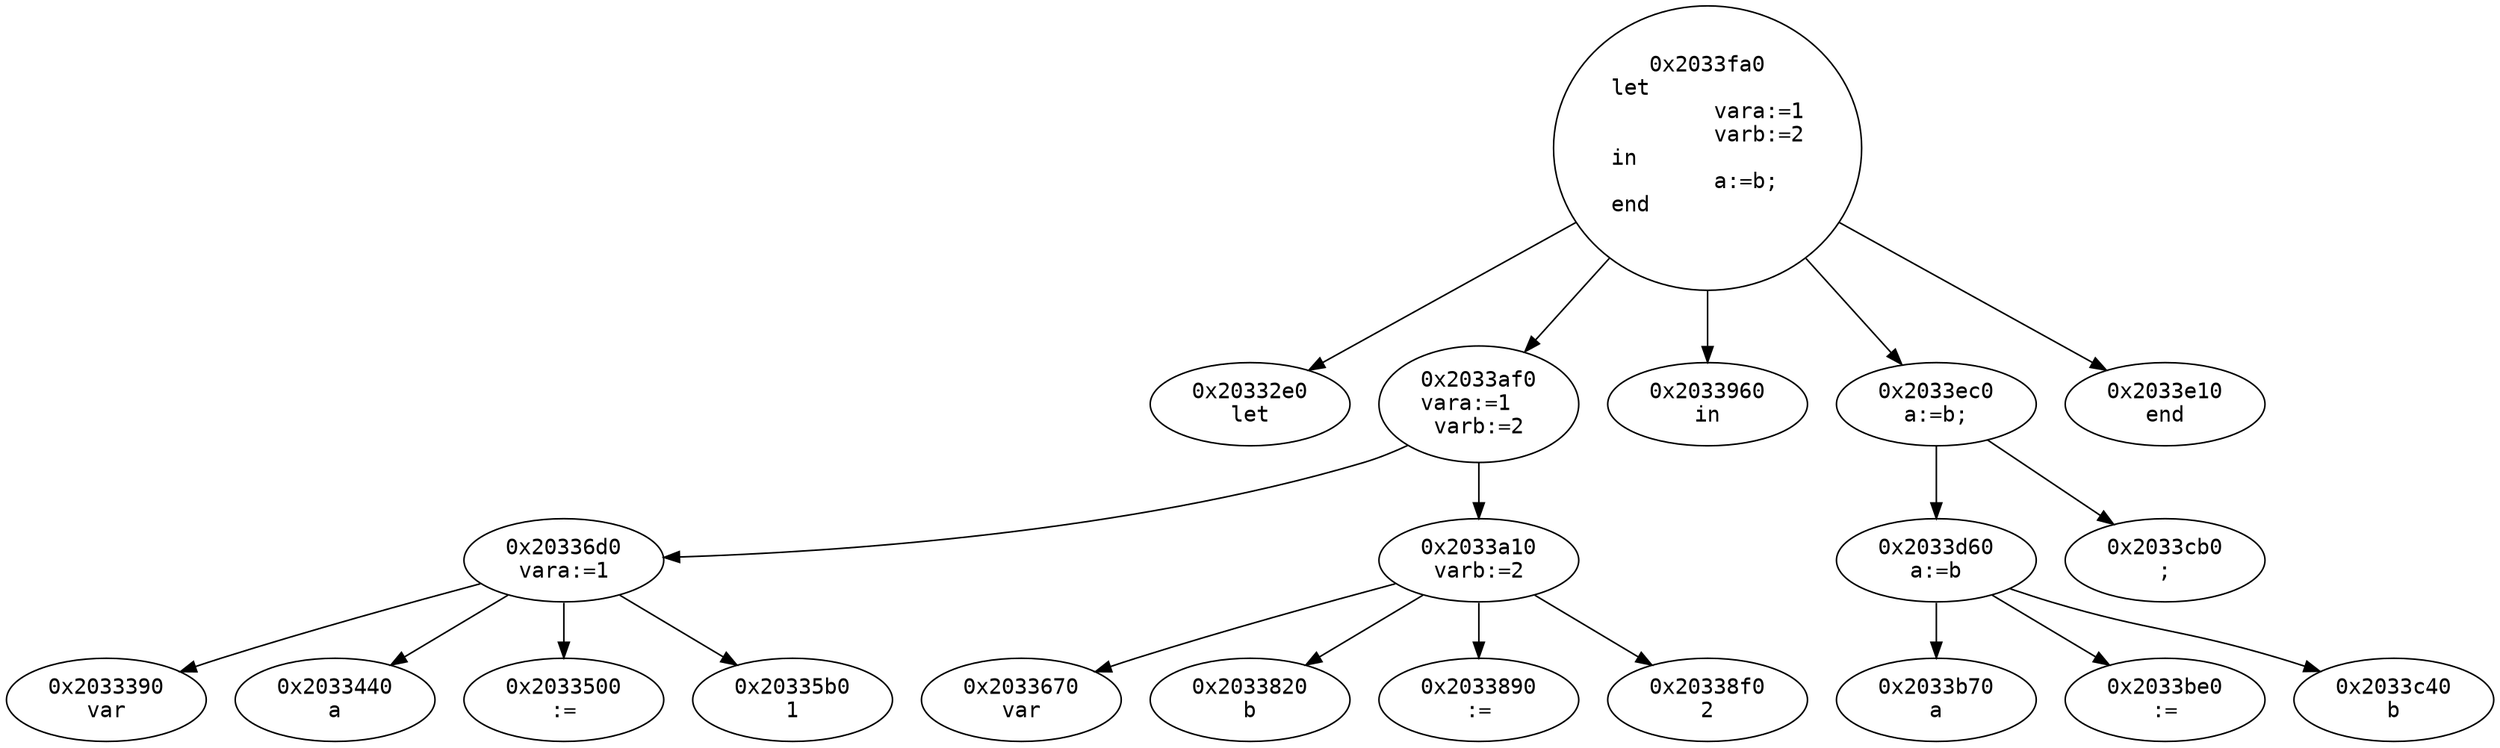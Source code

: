 digraph G {
	graph [fontname = "monospace"];
	node [fontname = "monospace"];
	edge [fontname = "monospace"];
"0x2033fa0\nlet\l	vara:=1\l	varb:=2\lin\l	a:=b;\lend\l\l" -> "0x20332e0\nlet"
"0x2033fa0\nlet\l	vara:=1\l	varb:=2\lin\l	a:=b;\lend\l\l" -> "0x2033af0\nvara:=1\lvarb:=2"
	"0x2033af0\nvara:=1\lvarb:=2" -> "0x20336d0\nvara:=1"
		"0x20336d0\nvara:=1" -> "0x2033390\nvar"
		"0x20336d0\nvara:=1" -> "0x2033440\na"
		"0x20336d0\nvara:=1" -> "0x2033500\n:="
		"0x20336d0\nvara:=1" -> "0x20335b0\n1"
	"0x2033af0\nvara:=1\lvarb:=2" -> "0x2033a10\nvarb:=2"
		"0x2033a10\nvarb:=2" -> "0x2033670\nvar"
		"0x2033a10\nvarb:=2" -> "0x2033820\nb"
		"0x2033a10\nvarb:=2" -> "0x2033890\n:="
		"0x2033a10\nvarb:=2" -> "0x20338f0\n2"
"0x2033fa0\nlet\l	vara:=1\l	varb:=2\lin\l	a:=b;\lend\l\l" -> "0x2033960\nin"
"0x2033fa0\nlet\l	vara:=1\l	varb:=2\lin\l	a:=b;\lend\l\l" -> "0x2033ec0\na:=b;"
	"0x2033ec0\na:=b;" -> "0x2033d60\na:=b"
		"0x2033d60\na:=b" -> "0x2033b70\na"
		"0x2033d60\na:=b" -> "0x2033be0\n:="
		"0x2033d60\na:=b" -> "0x2033c40\nb"
	"0x2033ec0\na:=b;" -> "0x2033cb0\n;"
"0x2033fa0\nlet\l	vara:=1\l	varb:=2\lin\l	a:=b;\lend\l\l" -> "0x2033e10\nend"
}
